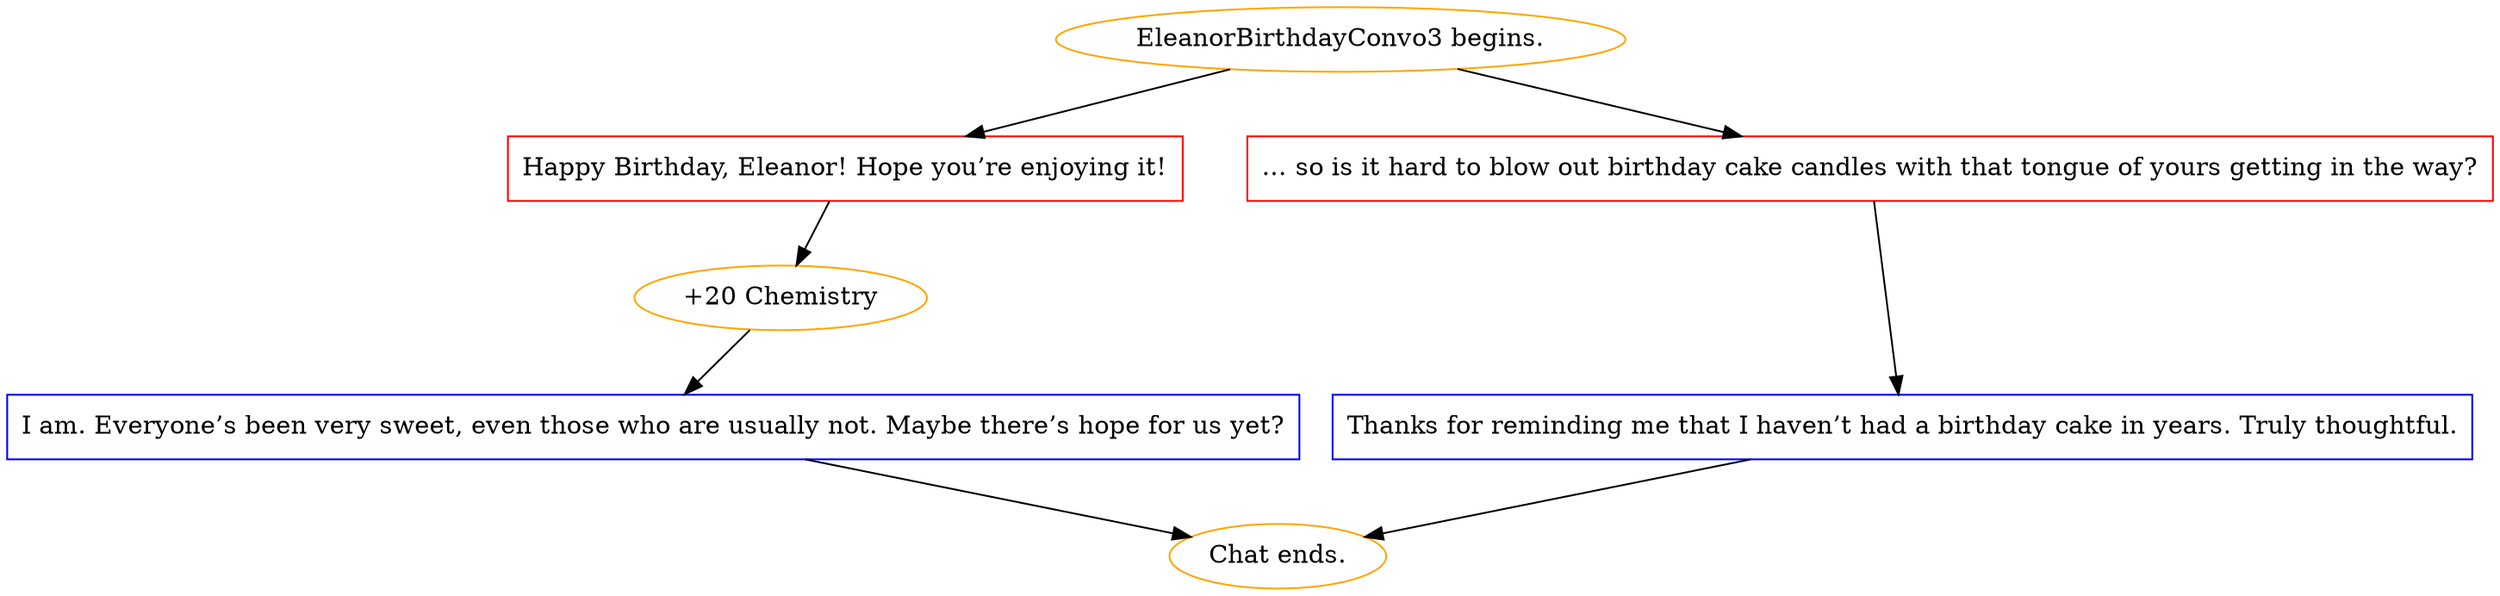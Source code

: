 digraph {
	"EleanorBirthdayConvo3 begins." [color=orange];
		"EleanorBirthdayConvo3 begins." -> j3334957528;
		"EleanorBirthdayConvo3 begins." -> j2051115916;
	j3334957528 [label="Happy Birthday, Eleanor! Hope you’re enjoying it!",shape=box,color=red];
		j3334957528 -> j3366228044;
	j2051115916 [label="… so is it hard to blow out birthday cake candles with that tongue of yours getting in the way?",shape=box,color=red];
		j2051115916 -> j2034273026;
	j3366228044 [label="+20 Chemistry",color=orange];
		j3366228044 -> j3616172952;
	j2034273026 [label="Thanks for reminding me that I haven’t had a birthday cake in years. Truly thoughtful.",shape=box,color=blue];
		j2034273026 -> "Chat ends.";
	j3616172952 [label="I am. Everyone’s been very sweet, even those who are usually not. Maybe there’s hope for us yet?",shape=box,color=blue];
		j3616172952 -> "Chat ends.";
	"Chat ends." [color=orange];
}